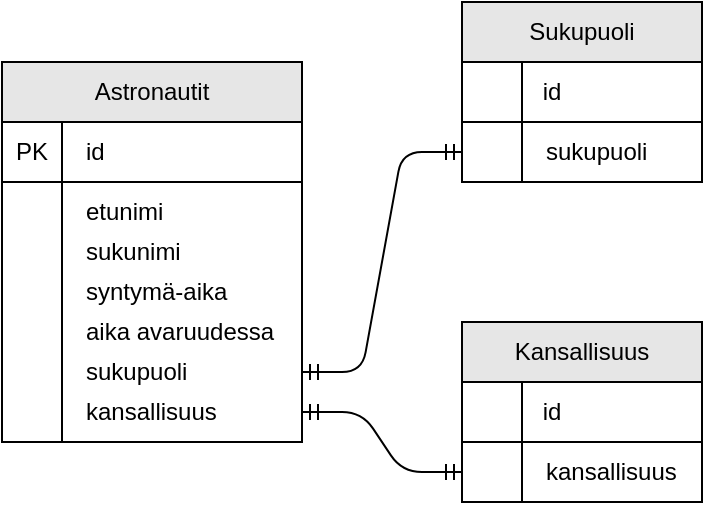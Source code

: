 <mxfile version="13.7.4" type="github">
  <diagram id="pfOBvEiTawknhejxp-sf" name="Page-1">
    <mxGraphModel dx="1038" dy="580" grid="1" gridSize="10" guides="1" tooltips="1" connect="1" arrows="1" fold="1" page="1" pageScale="1" pageWidth="1169" pageHeight="827" math="0" shadow="0">
      <root>
        <mxCell id="0" />
        <mxCell id="1" parent="0" />
        <mxCell id="4O1DTGlHvt7nirJmwY2z-4" value="" style="shape=internalStorage;whiteSpace=wrap;html=1;backgroundOutline=1;dx=30;dy=30;" vertex="1" parent="1">
          <mxGeometry x="50" y="190" width="150" height="160" as="geometry" />
        </mxCell>
        <mxCell id="4O1DTGlHvt7nirJmwY2z-5" value="Astronautit" style="rounded=0;whiteSpace=wrap;html=1;fillColor=#E6E6E6;" vertex="1" parent="1">
          <mxGeometry x="50" y="160" width="150" height="30" as="geometry" />
        </mxCell>
        <mxCell id="4O1DTGlHvt7nirJmwY2z-6" value="" style="shape=internalStorage;whiteSpace=wrap;html=1;backgroundOutline=1;dx=30;dy=30;" vertex="1" parent="1">
          <mxGeometry x="280" y="320" width="120" height="60" as="geometry" />
        </mxCell>
        <mxCell id="4O1DTGlHvt7nirJmwY2z-7" value="Kansallisuus" style="rounded=0;whiteSpace=wrap;html=1;fillColor=#E6E6E6;" vertex="1" parent="1">
          <mxGeometry x="280" y="290" width="120" height="30" as="geometry" />
        </mxCell>
        <mxCell id="4O1DTGlHvt7nirJmwY2z-8" value="" style="shape=internalStorage;whiteSpace=wrap;html=1;backgroundOutline=1;dx=30;dy=30;" vertex="1" parent="1">
          <mxGeometry x="280" y="160" width="120" height="60" as="geometry" />
        </mxCell>
        <mxCell id="4O1DTGlHvt7nirJmwY2z-9" value="Sukupuoli" style="rounded=0;whiteSpace=wrap;html=1;fillColor=#E6E6E6;" vertex="1" parent="1">
          <mxGeometry x="280" y="130" width="120" height="30" as="geometry" />
        </mxCell>
        <mxCell id="4O1DTGlHvt7nirJmwY2z-10" value="id" style="text;html=1;strokeColor=none;fillColor=none;align=center;verticalAlign=middle;whiteSpace=wrap;rounded=0;" vertex="1" parent="1">
          <mxGeometry x="310" y="320" width="30" height="30" as="geometry" />
        </mxCell>
        <mxCell id="4O1DTGlHvt7nirJmwY2z-11" value="PK" style="text;html=1;strokeColor=none;fillColor=none;align=center;verticalAlign=middle;whiteSpace=wrap;rounded=0;" vertex="1" parent="1">
          <mxGeometry x="50" y="190" width="30" height="30" as="geometry" />
        </mxCell>
        <mxCell id="4O1DTGlHvt7nirJmwY2z-12" value="id" style="text;html=1;strokeColor=none;fillColor=none;align=left;verticalAlign=middle;whiteSpace=wrap;rounded=0;" vertex="1" parent="1">
          <mxGeometry x="90" y="190" width="80" height="30" as="geometry" />
        </mxCell>
        <mxCell id="4O1DTGlHvt7nirJmwY2z-13" value="etunimi" style="text;html=1;strokeColor=none;fillColor=none;align=left;verticalAlign=middle;whiteSpace=wrap;rounded=0;" vertex="1" parent="1">
          <mxGeometry x="90" y="220" width="110" height="30" as="geometry" />
        </mxCell>
        <mxCell id="4O1DTGlHvt7nirJmwY2z-14" value="sukunimi" style="text;html=1;strokeColor=none;fillColor=none;align=left;verticalAlign=middle;whiteSpace=wrap;rounded=0;" vertex="1" parent="1">
          <mxGeometry x="90" y="240" width="110" height="30" as="geometry" />
        </mxCell>
        <mxCell id="4O1DTGlHvt7nirJmwY2z-15" value="syntymä-aika" style="text;html=1;strokeColor=none;fillColor=none;align=left;verticalAlign=middle;whiteSpace=wrap;rounded=0;" vertex="1" parent="1">
          <mxGeometry x="90" y="260" width="110" height="30" as="geometry" />
        </mxCell>
        <mxCell id="4O1DTGlHvt7nirJmwY2z-16" value="aika avaruudessa" style="text;html=1;strokeColor=none;fillColor=none;align=left;verticalAlign=middle;whiteSpace=wrap;rounded=0;" vertex="1" parent="1">
          <mxGeometry x="90" y="280" width="110" height="30" as="geometry" />
        </mxCell>
        <mxCell id="4O1DTGlHvt7nirJmwY2z-17" value="sukupuoli" style="text;html=1;strokeColor=none;fillColor=none;align=left;verticalAlign=middle;whiteSpace=wrap;rounded=0;" vertex="1" parent="1">
          <mxGeometry x="90" y="300" width="110" height="30" as="geometry" />
        </mxCell>
        <mxCell id="4O1DTGlHvt7nirJmwY2z-18" value="kansallisuus" style="text;html=1;strokeColor=none;fillColor=none;align=left;verticalAlign=middle;whiteSpace=wrap;rounded=0;" vertex="1" parent="1">
          <mxGeometry x="90" y="320" width="110" height="30" as="geometry" />
        </mxCell>
        <mxCell id="4O1DTGlHvt7nirJmwY2z-19" value="id" style="text;html=1;strokeColor=none;fillColor=none;align=center;verticalAlign=middle;whiteSpace=wrap;rounded=0;" vertex="1" parent="1">
          <mxGeometry x="310" y="160" width="30" height="30" as="geometry" />
        </mxCell>
        <mxCell id="4O1DTGlHvt7nirJmwY2z-20" value="sukupuoli" style="text;html=1;strokeColor=none;fillColor=none;align=left;verticalAlign=middle;whiteSpace=wrap;rounded=0;" vertex="1" parent="1">
          <mxGeometry x="320" y="190" width="80" height="30" as="geometry" />
        </mxCell>
        <mxCell id="4O1DTGlHvt7nirJmwY2z-21" value="kansallisuus" style="text;html=1;strokeColor=none;fillColor=none;align=left;verticalAlign=middle;whiteSpace=wrap;rounded=0;" vertex="1" parent="1">
          <mxGeometry x="320" y="350" width="80" height="30" as="geometry" />
        </mxCell>
        <mxCell id="4O1DTGlHvt7nirJmwY2z-31" value="" style="edgeStyle=entityRelationEdgeStyle;fontSize=12;html=1;endArrow=ERmandOne;startArrow=ERmandOne;exitX=1;exitY=0.5;exitDx=0;exitDy=0;entryX=0;entryY=0.75;entryDx=0;entryDy=0;" edge="1" parent="1" source="4O1DTGlHvt7nirJmwY2z-18" target="4O1DTGlHvt7nirJmwY2z-6">
          <mxGeometry width="100" height="100" relative="1" as="geometry">
            <mxPoint x="460" y="340" as="sourcePoint" />
            <mxPoint x="560" y="240" as="targetPoint" />
          </mxGeometry>
        </mxCell>
        <mxCell id="4O1DTGlHvt7nirJmwY2z-32" value="" style="edgeStyle=entityRelationEdgeStyle;fontSize=12;html=1;endArrow=ERmandOne;startArrow=ERmandOne;exitX=1;exitY=0.5;exitDx=0;exitDy=0;entryX=0;entryY=0.75;entryDx=0;entryDy=0;" edge="1" parent="1" source="4O1DTGlHvt7nirJmwY2z-17" target="4O1DTGlHvt7nirJmwY2z-8">
          <mxGeometry width="100" height="100" relative="1" as="geometry">
            <mxPoint x="210" y="345" as="sourcePoint" />
            <mxPoint x="290" y="375" as="targetPoint" />
          </mxGeometry>
        </mxCell>
      </root>
    </mxGraphModel>
  </diagram>
</mxfile>
